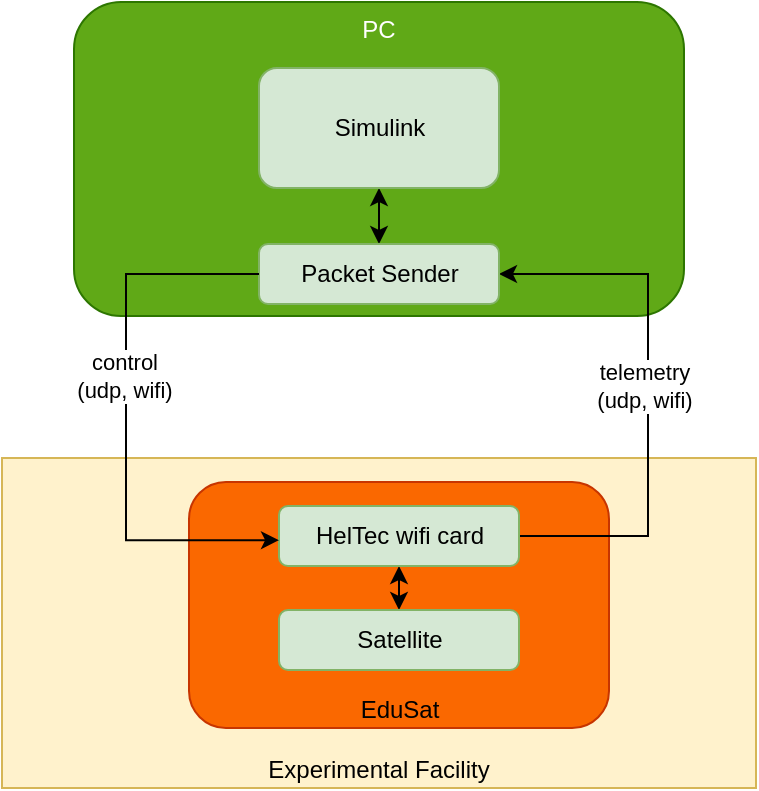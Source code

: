 <mxfile version="21.8.2" type="github">
  <diagram name="Page-1" id="yRBEoZEIaJXc-SFdDZwQ">
    <mxGraphModel dx="947" dy="595" grid="0" gridSize="10" guides="1" tooltips="1" connect="1" arrows="1" fold="1" page="1" pageScale="1" pageWidth="850" pageHeight="1100" math="0" shadow="0">
      <root>
        <mxCell id="0" />
        <mxCell id="1" parent="0" />
        <mxCell id="RCtUS8mygwCiBOvo4ZeA-7" value="Experimental Facility" style="rounded=0;whiteSpace=wrap;html=1;fillColor=#fff2cc;strokeColor=#d6b656;verticalAlign=bottom;" vertex="1" parent="1">
          <mxGeometry x="254" y="369" width="377" height="165" as="geometry" />
        </mxCell>
        <mxCell id="7d-oTH7RnjHoXbVe-xXi-1" value="PC" style="rounded=1;whiteSpace=wrap;html=1;verticalAlign=top;align=center;fillColor=#60a917;strokeColor=#2D7600;fontColor=#ffffff;" parent="1" vertex="1">
          <mxGeometry x="290" y="141" width="305" height="157" as="geometry" />
        </mxCell>
        <mxCell id="RCtUS8mygwCiBOvo4ZeA-2" style="edgeStyle=orthogonalEdgeStyle;rounded=0;orthogonalLoop=1;jettySize=auto;html=1;exitX=0.5;exitY=1;exitDx=0;exitDy=0;entryX=0.5;entryY=0;entryDx=0;entryDy=0;startArrow=classic;startFill=1;" edge="1" parent="1" source="7d-oTH7RnjHoXbVe-xXi-2" target="RCtUS8mygwCiBOvo4ZeA-1">
          <mxGeometry relative="1" as="geometry" />
        </mxCell>
        <mxCell id="7d-oTH7RnjHoXbVe-xXi-2" value="Simulink" style="rounded=1;whiteSpace=wrap;html=1;fillColor=#d5e8d4;strokeColor=#82b366;" parent="1" vertex="1">
          <mxGeometry x="382.5" y="174" width="120" height="60" as="geometry" />
        </mxCell>
        <mxCell id="7d-oTH7RnjHoXbVe-xXi-3" value="EduSat" style="rounded=1;whiteSpace=wrap;html=1;fillColor=#fa6800;fontColor=#000000;strokeColor=#C73500;verticalAlign=bottom;" parent="1" vertex="1">
          <mxGeometry x="347.5" y="381" width="210" height="123" as="geometry" />
        </mxCell>
        <mxCell id="7d-oTH7RnjHoXbVe-xXi-5" style="edgeStyle=orthogonalEdgeStyle;rounded=0;orthogonalLoop=1;jettySize=auto;html=1;entryX=1;entryY=0.5;entryDx=0;entryDy=0;exitX=1;exitY=0.5;exitDx=0;exitDy=0;" parent="1" source="RCtUS8mygwCiBOvo4ZeA-3" target="RCtUS8mygwCiBOvo4ZeA-1" edge="1">
          <mxGeometry relative="1" as="geometry">
            <Array as="points">
              <mxPoint x="577" y="408" />
              <mxPoint x="577" y="277" />
            </Array>
          </mxGeometry>
        </mxCell>
        <mxCell id="7d-oTH7RnjHoXbVe-xXi-7" value="telemetry&lt;br&gt;(udp, wifi)" style="edgeLabel;html=1;align=center;verticalAlign=middle;resizable=0;points=[];" parent="7d-oTH7RnjHoXbVe-xXi-5" vertex="1" connectable="0">
          <mxGeometry x="-0.182" relative="1" as="geometry">
            <mxPoint x="-2" y="-29" as="offset" />
          </mxGeometry>
        </mxCell>
        <mxCell id="RCtUS8mygwCiBOvo4ZeA-1" value="Packet Sender" style="rounded=1;whiteSpace=wrap;html=1;fillColor=#d5e8d4;strokeColor=#82b366;" vertex="1" parent="1">
          <mxGeometry x="382.5" y="262" width="120" height="30" as="geometry" />
        </mxCell>
        <mxCell id="RCtUS8mygwCiBOvo4ZeA-6" style="edgeStyle=orthogonalEdgeStyle;rounded=0;orthogonalLoop=1;jettySize=auto;html=1;entryX=0.5;entryY=0;entryDx=0;entryDy=0;startArrow=classic;startFill=1;" edge="1" parent="1" source="RCtUS8mygwCiBOvo4ZeA-3" target="RCtUS8mygwCiBOvo4ZeA-4">
          <mxGeometry relative="1" as="geometry" />
        </mxCell>
        <mxCell id="RCtUS8mygwCiBOvo4ZeA-3" value="HelTec wifi card" style="rounded=1;whiteSpace=wrap;html=1;fillColor=#d5e8d4;strokeColor=#82b366;" vertex="1" parent="1">
          <mxGeometry x="392.5" y="393" width="120" height="30" as="geometry" />
        </mxCell>
        <mxCell id="7d-oTH7RnjHoXbVe-xXi-4" style="edgeStyle=orthogonalEdgeStyle;rounded=0;orthogonalLoop=1;jettySize=auto;html=1;exitX=0;exitY=0.5;exitDx=0;exitDy=0;entryX=0;entryY=0.569;entryDx=0;entryDy=0;entryPerimeter=0;" parent="1" source="RCtUS8mygwCiBOvo4ZeA-1" target="RCtUS8mygwCiBOvo4ZeA-3" edge="1">
          <mxGeometry relative="1" as="geometry">
            <Array as="points">
              <mxPoint x="316" y="277" />
              <mxPoint x="316" y="410" />
            </Array>
            <mxPoint x="337.5" y="281" as="sourcePoint" />
            <mxPoint x="379.5" y="408" as="targetPoint" />
          </mxGeometry>
        </mxCell>
        <mxCell id="7d-oTH7RnjHoXbVe-xXi-6" value="control&lt;br&gt;(udp, wifi)" style="edgeLabel;html=1;align=center;verticalAlign=middle;resizable=0;points=[];" parent="7d-oTH7RnjHoXbVe-xXi-4" vertex="1" connectable="0">
          <mxGeometry x="0.023" y="-2" relative="1" as="geometry">
            <mxPoint x="1" y="-24" as="offset" />
          </mxGeometry>
        </mxCell>
        <mxCell id="RCtUS8mygwCiBOvo4ZeA-4" value="Satellite" style="rounded=1;whiteSpace=wrap;html=1;fillColor=#d5e8d4;strokeColor=#82b366;" vertex="1" parent="1">
          <mxGeometry x="392.5" y="445" width="120" height="30" as="geometry" />
        </mxCell>
      </root>
    </mxGraphModel>
  </diagram>
</mxfile>
